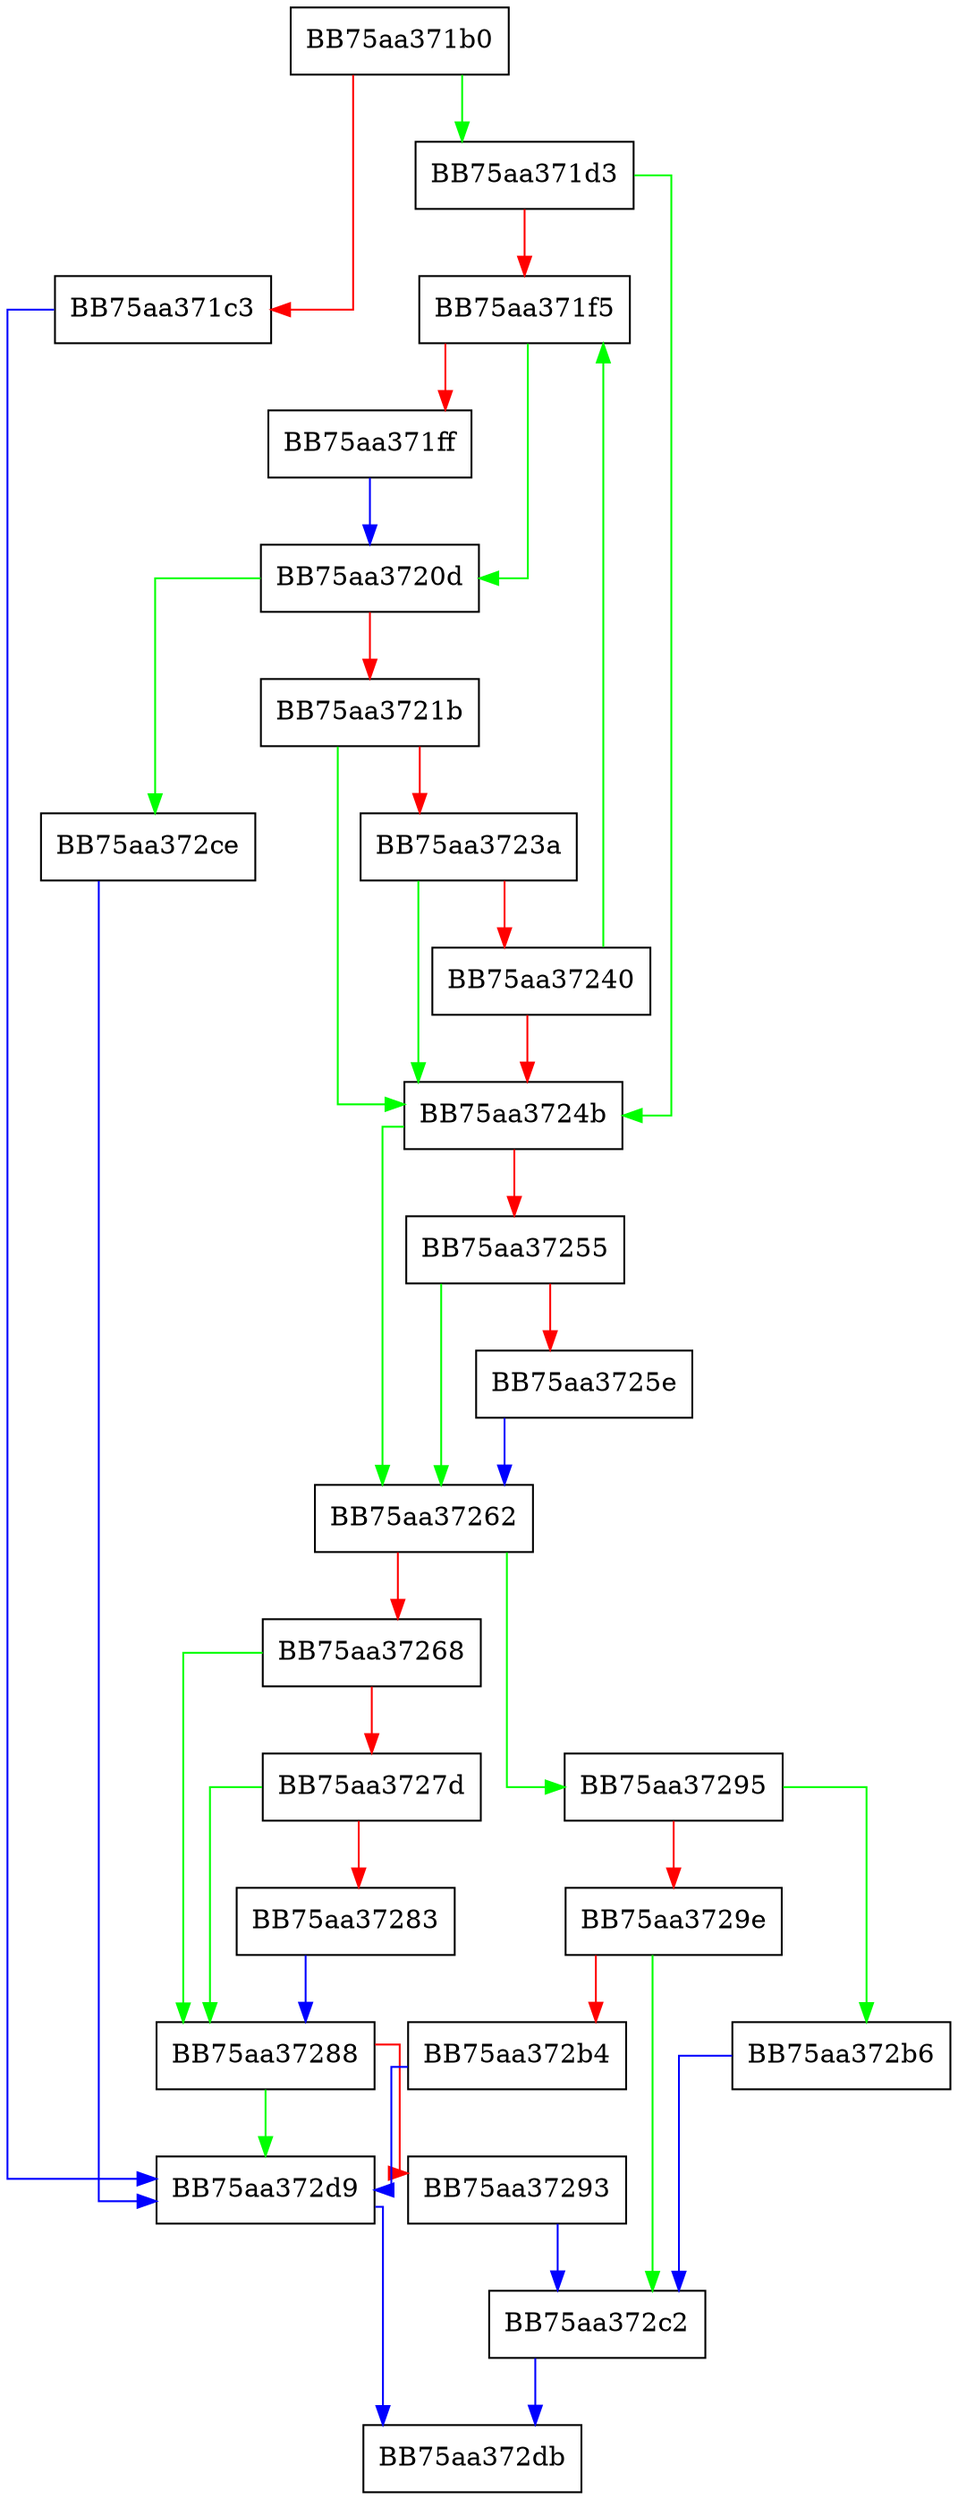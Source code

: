 digraph unwind_short_set_repeat {
  node [shape="box"];
  graph [splines=ortho];
  BB75aa371b0 -> BB75aa371d3 [color="green"];
  BB75aa371b0 -> BB75aa371c3 [color="red"];
  BB75aa371c3 -> BB75aa372d9 [color="blue"];
  BB75aa371d3 -> BB75aa3724b [color="green"];
  BB75aa371d3 -> BB75aa371f5 [color="red"];
  BB75aa371f5 -> BB75aa3720d [color="green"];
  BB75aa371f5 -> BB75aa371ff [color="red"];
  BB75aa371ff -> BB75aa3720d [color="blue"];
  BB75aa3720d -> BB75aa372ce [color="green"];
  BB75aa3720d -> BB75aa3721b [color="red"];
  BB75aa3721b -> BB75aa3724b [color="green"];
  BB75aa3721b -> BB75aa3723a [color="red"];
  BB75aa3723a -> BB75aa3724b [color="green"];
  BB75aa3723a -> BB75aa37240 [color="red"];
  BB75aa37240 -> BB75aa371f5 [color="green"];
  BB75aa37240 -> BB75aa3724b [color="red"];
  BB75aa3724b -> BB75aa37262 [color="green"];
  BB75aa3724b -> BB75aa37255 [color="red"];
  BB75aa37255 -> BB75aa37262 [color="green"];
  BB75aa37255 -> BB75aa3725e [color="red"];
  BB75aa3725e -> BB75aa37262 [color="blue"];
  BB75aa37262 -> BB75aa37295 [color="green"];
  BB75aa37262 -> BB75aa37268 [color="red"];
  BB75aa37268 -> BB75aa37288 [color="green"];
  BB75aa37268 -> BB75aa3727d [color="red"];
  BB75aa3727d -> BB75aa37288 [color="green"];
  BB75aa3727d -> BB75aa37283 [color="red"];
  BB75aa37283 -> BB75aa37288 [color="blue"];
  BB75aa37288 -> BB75aa372d9 [color="green"];
  BB75aa37288 -> BB75aa37293 [color="red"];
  BB75aa37293 -> BB75aa372c2 [color="blue"];
  BB75aa37295 -> BB75aa372b6 [color="green"];
  BB75aa37295 -> BB75aa3729e [color="red"];
  BB75aa3729e -> BB75aa372c2 [color="green"];
  BB75aa3729e -> BB75aa372b4 [color="red"];
  BB75aa372b4 -> BB75aa372d9 [color="blue"];
  BB75aa372b6 -> BB75aa372c2 [color="blue"];
  BB75aa372c2 -> BB75aa372db [color="blue"];
  BB75aa372ce -> BB75aa372d9 [color="blue"];
  BB75aa372d9 -> BB75aa372db [color="blue"];
}
